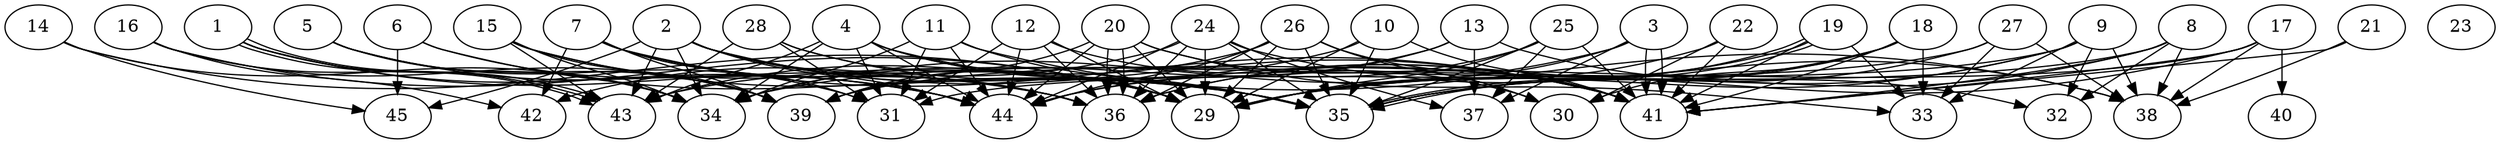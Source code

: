 // DAG automatically generated by daggen at Thu Oct  3 14:07:23 2019
// ./daggen --dot -n 45 --ccr 0.4 --fat 0.9 --regular 0.7 --density 0.6 --mindata 5242880 --maxdata 52428800 
digraph G {
  1 [size="90936320", alpha="0.16", expect_size="36374528"] 
  1 -> 34 [size ="36374528"]
  1 -> 36 [size ="36374528"]
  1 -> 43 [size ="36374528"]
  1 -> 43 [size ="36374528"]
  1 -> 44 [size ="36374528"]
  2 [size="94039040", alpha="0.15", expect_size="37615616"] 
  2 -> 29 [size ="37615616"]
  2 -> 34 [size ="37615616"]
  2 -> 35 [size ="37615616"]
  2 -> 36 [size ="37615616"]
  2 -> 41 [size ="37615616"]
  2 -> 43 [size ="37615616"]
  2 -> 44 [size ="37615616"]
  2 -> 45 [size ="37615616"]
  3 [size="125831680", alpha="0.20", expect_size="50332672"] 
  3 -> 29 [size ="50332672"]
  3 -> 34 [size ="50332672"]
  3 -> 37 [size ="50332672"]
  3 -> 41 [size ="50332672"]
  3 -> 41 [size ="50332672"]
  4 [size="27205120", alpha="0.02", expect_size="10882048"] 
  4 -> 29 [size ="10882048"]
  4 -> 31 [size ="10882048"]
  4 -> 34 [size ="10882048"]
  4 -> 35 [size ="10882048"]
  4 -> 41 [size ="10882048"]
  4 -> 43 [size ="10882048"]
  4 -> 44 [size ="10882048"]
  5 [size="59100160", alpha="0.02", expect_size="23640064"] 
  5 -> 31 [size ="23640064"]
  5 -> 34 [size ="23640064"]
  5 -> 39 [size ="23640064"]
  5 -> 44 [size ="23640064"]
  6 [size="65100800", alpha="0.12", expect_size="26040320"] 
  6 -> 35 [size ="26040320"]
  6 -> 44 [size ="26040320"]
  6 -> 45 [size ="26040320"]
  7 [size="110824960", alpha="0.04", expect_size="44329984"] 
  7 -> 31 [size ="44329984"]
  7 -> 36 [size ="44329984"]
  7 -> 39 [size ="44329984"]
  7 -> 41 [size ="44329984"]
  7 -> 42 [size ="44329984"]
  8 [size="44846080", alpha="0.05", expect_size="17938432"] 
  8 -> 31 [size ="17938432"]
  8 -> 32 [size ="17938432"]
  8 -> 35 [size ="17938432"]
  8 -> 38 [size ="17938432"]
  8 -> 41 [size ="17938432"]
  9 [size="113287680", alpha="0.19", expect_size="45315072"] 
  9 -> 29 [size ="45315072"]
  9 -> 32 [size ="45315072"]
  9 -> 33 [size ="45315072"]
  9 -> 34 [size ="45315072"]
  9 -> 35 [size ="45315072"]
  9 -> 38 [size ="45315072"]
  10 [size="26882560", alpha="0.07", expect_size="10753024"] 
  10 -> 29 [size ="10753024"]
  10 -> 35 [size ="10753024"]
  10 -> 41 [size ="10753024"]
  10 -> 43 [size ="10753024"]
  11 [size="42833920", alpha="0.17", expect_size="17133568"] 
  11 -> 31 [size ="17133568"]
  11 -> 34 [size ="17133568"]
  11 -> 35 [size ="17133568"]
  11 -> 38 [size ="17133568"]
  11 -> 44 [size ="17133568"]
  12 [size="17049600", alpha="0.18", expect_size="6819840"] 
  12 -> 29 [size ="6819840"]
  12 -> 30 [size ="6819840"]
  12 -> 31 [size ="6819840"]
  12 -> 36 [size ="6819840"]
  12 -> 44 [size ="6819840"]
  13 [size="105512960", alpha="0.04", expect_size="42205184"] 
  13 -> 32 [size ="42205184"]
  13 -> 37 [size ="42205184"]
  13 -> 39 [size ="42205184"]
  13 -> 44 [size ="42205184"]
  14 [size="103319040", alpha="0.16", expect_size="41327616"] 
  14 -> 29 [size ="41327616"]
  14 -> 34 [size ="41327616"]
  14 -> 45 [size ="41327616"]
  15 [size="114933760", alpha="0.09", expect_size="45973504"] 
  15 -> 34 [size ="45973504"]
  15 -> 35 [size ="45973504"]
  15 -> 36 [size ="45973504"]
  15 -> 39 [size ="45973504"]
  15 -> 43 [size ="45973504"]
  16 [size="126553600", alpha="0.06", expect_size="50621440"] 
  16 -> 29 [size ="50621440"]
  16 -> 39 [size ="50621440"]
  16 -> 42 [size ="50621440"]
  16 -> 43 [size ="50621440"]
  17 [size="78494720", alpha="0.06", expect_size="31397888"] 
  17 -> 29 [size ="31397888"]
  17 -> 38 [size ="31397888"]
  17 -> 39 [size ="31397888"]
  17 -> 40 [size ="31397888"]
  17 -> 41 [size ="31397888"]
  18 [size="104432640", alpha="0.11", expect_size="41773056"] 
  18 -> 30 [size ="41773056"]
  18 -> 33 [size ="41773056"]
  18 -> 35 [size ="41773056"]
  18 -> 36 [size ="41773056"]
  18 -> 41 [size ="41773056"]
  19 [size="15759360", alpha="0.06", expect_size="6303744"] 
  19 -> 33 [size ="6303744"]
  19 -> 35 [size ="6303744"]
  19 -> 35 [size ="6303744"]
  19 -> 36 [size ="6303744"]
  19 -> 41 [size ="6303744"]
  20 [size="130168320", alpha="0.12", expect_size="52067328"] 
  20 -> 29 [size ="52067328"]
  20 -> 33 [size ="52067328"]
  20 -> 36 [size ="52067328"]
  20 -> 36 [size ="52067328"]
  20 -> 39 [size ="52067328"]
  20 -> 41 [size ="52067328"]
  20 -> 44 [size ="52067328"]
  21 [size="54807040", alpha="0.11", expect_size="21922816"] 
  21 -> 38 [size ="21922816"]
  21 -> 41 [size ="21922816"]
  22 [size="39170560", alpha="0.03", expect_size="15668224"] 
  22 -> 29 [size ="15668224"]
  22 -> 30 [size ="15668224"]
  22 -> 41 [size ="15668224"]
  23 [size="25978880", alpha="0.15", expect_size="10391552"] 
  24 [size="49966080", alpha="0.09", expect_size="19986432"] 
  24 -> 29 [size ="19986432"]
  24 -> 35 [size ="19986432"]
  24 -> 36 [size ="19986432"]
  24 -> 37 [size ="19986432"]
  24 -> 38 [size ="19986432"]
  24 -> 42 [size ="19986432"]
  24 -> 44 [size ="19986432"]
  25 [size="28710400", alpha="0.11", expect_size="11484160"] 
  25 -> 29 [size ="11484160"]
  25 -> 35 [size ="11484160"]
  25 -> 37 [size ="11484160"]
  25 -> 41 [size ="11484160"]
  25 -> 44 [size ="11484160"]
  26 [size="80778240", alpha="0.02", expect_size="32311296"] 
  26 -> 29 [size ="32311296"]
  26 -> 30 [size ="32311296"]
  26 -> 34 [size ="32311296"]
  26 -> 35 [size ="32311296"]
  26 -> 36 [size ="32311296"]
  26 -> 41 [size ="32311296"]
  26 -> 44 [size ="32311296"]
  27 [size="117022720", alpha="0.09", expect_size="46809088"] 
  27 -> 33 [size ="46809088"]
  27 -> 35 [size ="46809088"]
  27 -> 38 [size ="46809088"]
  27 -> 43 [size ="46809088"]
  28 [size="36666880", alpha="0.02", expect_size="14666752"] 
  28 -> 29 [size ="14666752"]
  28 -> 31 [size ="14666752"]
  28 -> 35 [size ="14666752"]
  28 -> 43 [size ="14666752"]
  29 [size="99845120", alpha="0.11", expect_size="39938048"] 
  30 [size="17231360", alpha="0.03", expect_size="6892544"] 
  31 [size="86192640", alpha="0.00", expect_size="34477056"] 
  32 [size="30663680", alpha="0.18", expect_size="12265472"] 
  33 [size="49546240", alpha="0.11", expect_size="19818496"] 
  34 [size="19632640", alpha="0.00", expect_size="7853056"] 
  35 [size="72988160", alpha="0.06", expect_size="29195264"] 
  36 [size="19678720", alpha="0.11", expect_size="7871488"] 
  37 [size="29660160", alpha="0.07", expect_size="11864064"] 
  38 [size="82693120", alpha="0.19", expect_size="33077248"] 
  39 [size="92546560", alpha="0.11", expect_size="37018624"] 
  40 [size="41441280", alpha="0.03", expect_size="16576512"] 
  41 [size="61117440", alpha="0.03", expect_size="24446976"] 
  42 [size="63336960", alpha="0.06", expect_size="25334784"] 
  43 [size="52044800", alpha="0.12", expect_size="20817920"] 
  44 [size="119646720", alpha="0.04", expect_size="47858688"] 
  45 [size="120422400", alpha="0.18", expect_size="48168960"] 
}
